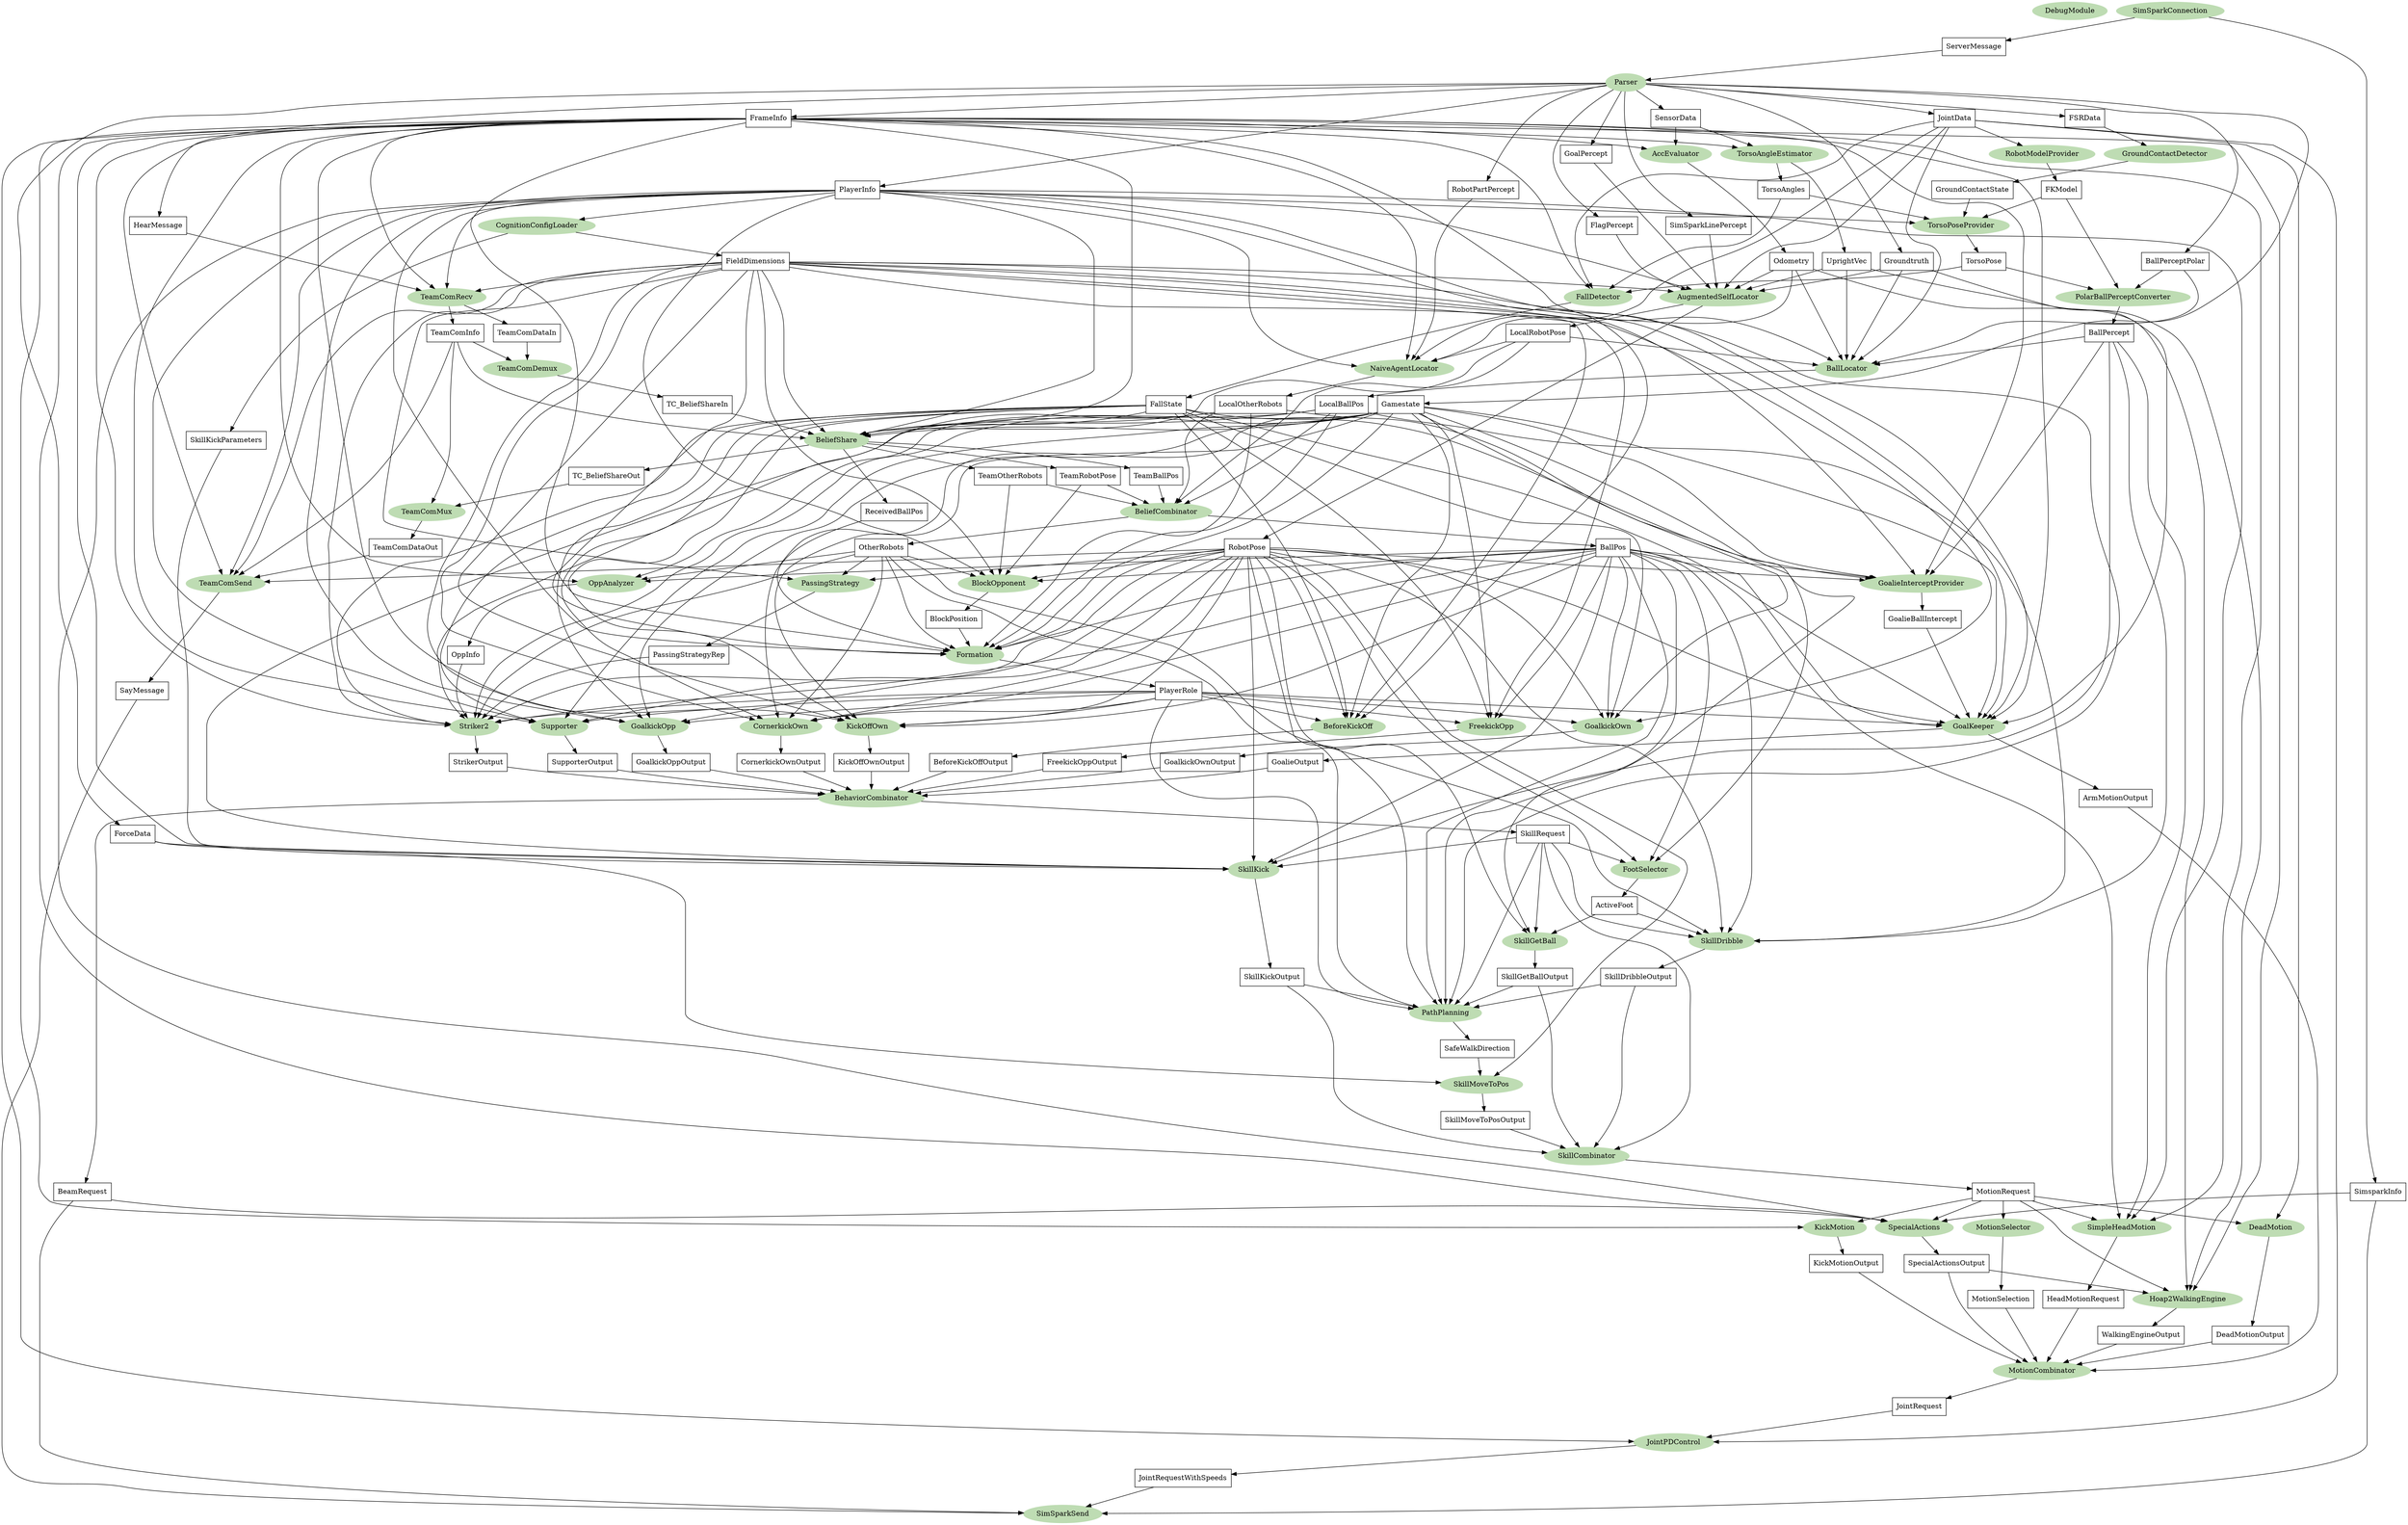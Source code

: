 digraph RoboCanes_Modules {
DebugModule [style=filled, color="#bedcb3"]
OppAnalyzer [style=filled, color="#bedcb3"]
PassingStrategy [style=filled, color="#bedcb3"]
CognitionConfigLoader [style=filled, color="#bedcb3"]
SimSparkConnection [style=filled, color="#bedcb3"]
Parser [style=filled, color="#bedcb3"]
TeamComRecv [style=filled, color="#bedcb3"]
TeamComDemux [style=filled, color="#bedcb3"]
TeamComMux [style=filled, color="#bedcb3"]
TeamComSend [style=filled, color="#bedcb3"]
AccEvaluator [style=filled, color="#bedcb3"]
TorsoAngleEstimator [style=filled, color="#bedcb3"]
RobotModelProvider [style=filled, color="#bedcb3"]
GroundContactDetector [style=filled, color="#bedcb3"]
TorsoPoseProvider [style=filled, color="#bedcb3"]
FallDetector [style=filled, color="#bedcb3"]
PolarBallPerceptConverter [style=filled, color="#bedcb3"]
AugmentedSelfLocator [style=filled, color="#bedcb3"]
BallLocator [style=filled, color="#bedcb3"]
NaiveAgentLocator [style=filled, color="#bedcb3"]
BeliefShare [style=filled, color="#bedcb3"]
BeliefCombinator [style=filled, color="#bedcb3"]
BlockOpponent [style=filled, color="#bedcb3"]
Formation [style=filled, color="#bedcb3"]
BeforeKickOff [style=filled, color="#bedcb3"]
KickOffOwn [style=filled, color="#bedcb3"]
FreekickOpp [style=filled, color="#bedcb3"]
GoalkickOpp [style=filled, color="#bedcb3"]
GoalkickOwn [style=filled, color="#bedcb3"]
CornerkickOwn [style=filled, color="#bedcb3"]
Striker2 [style=filled, color="#bedcb3"]
Supporter [style=filled, color="#bedcb3"]
GoalieInterceptProvider [style=filled, color="#bedcb3"]
GoalKeeper [style=filled, color="#bedcb3"]
BehaviorCombinator [style=filled, color="#bedcb3"]
FootSelector [style=filled, color="#bedcb3"]
PathPlanning [style=filled, color="#bedcb3"]
SkillMoveToPos [style=filled, color="#bedcb3"]
SkillGetBall [style=filled, color="#bedcb3"]
SkillKick [style=filled, color="#bedcb3"]
SkillDribble [style=filled, color="#bedcb3"]
SkillCombinator [style=filled, color="#bedcb3"]
MotionSelector [style=filled, color="#bedcb3"]
Hoap2WalkingEngine [style=filled, color="#bedcb3"]
SpecialActions [style=filled, color="#bedcb3"]
KickMotion [style=filled, color="#bedcb3"]
DeadMotion [style=filled, color="#bedcb3"]
SimpleHeadMotion [style=filled, color="#bedcb3"]
MotionCombinator [style=filled, color="#bedcb3"]
JointPDControl [style=filled, color="#bedcb3"]
SimSparkSend [style=filled, color="#bedcb3"]
FrameInfo -> OppAnalyzer
Gamestate -> OppAnalyzer
BallPos -> OppAnalyzer
OtherRobots -> OppAnalyzer
OppAnalyzer -> OppInfo
OtherRobots -> PassingStrategy
RobotPose -> PassingStrategy
FieldDimensions -> PassingStrategy
PassingStrategy -> PassingStrategyRep
PlayerInfo -> CognitionConfigLoader
CognitionConfigLoader -> FieldDimensions
CognitionConfigLoader -> SkillKickParameters
SimSparkConnection -> ServerMessage
SimSparkConnection -> SimsparkInfo
ServerMessage -> Parser
Parser -> FrameInfo
Parser -> PlayerInfo
Parser -> Gamestate
Parser -> SimSparkLinePercept
Parser -> BallPerceptPolar
Parser -> FlagPercept
Parser -> GoalPercept
Parser -> RobotPartPercept
Parser -> SensorData
Parser -> ForceData
Parser -> FSRData
Parser -> HearMessage
Parser -> Groundtruth
Parser -> JointData
FieldDimensions -> TeamComRecv
FrameInfo -> TeamComRecv
PlayerInfo -> TeamComRecv
HearMessage -> TeamComRecv
TeamComRecv -> TeamComInfo
TeamComRecv -> TeamComDataIn
TeamComInfo -> TeamComDemux
TeamComDataIn -> TeamComDemux
TeamComDemux -> TC_BeliefShareIn
TeamComInfo -> TeamComMux
TC_BeliefShareOut -> TeamComMux
TeamComMux -> TeamComDataOut
FieldDimensions -> TeamComSend
FrameInfo -> TeamComSend
PlayerInfo -> TeamComSend
RobotPose -> TeamComSend
TeamComInfo -> TeamComSend
TeamComDataOut -> TeamComSend
TeamComSend -> SayMessage
FrameInfo -> AccEvaluator
SensorData -> AccEvaluator
AccEvaluator -> Odometry
FrameInfo -> TorsoAngleEstimator
SensorData -> TorsoAngleEstimator
TorsoAngleEstimator -> TorsoAngles
TorsoAngleEstimator -> UprightVec
JointData -> RobotModelProvider
RobotModelProvider -> FKModel
FSRData -> GroundContactDetector
GroundContactDetector -> GroundContactState
PlayerInfo -> TorsoPoseProvider
TorsoAngles -> TorsoPoseProvider
GroundContactState -> TorsoPoseProvider
FKModel -> TorsoPoseProvider
TorsoPoseProvider -> TorsoPose
TorsoAngles -> FallDetector
TorsoPose -> FallDetector
FrameInfo -> FallDetector
JointData -> FallDetector
FallDetector -> FallState
BallPerceptPolar -> PolarBallPerceptConverter
FKModel -> PolarBallPerceptConverter
TorsoPose -> PolarBallPerceptConverter
PolarBallPerceptConverter -> BallPercept
FieldDimensions -> AugmentedSelfLocator
FlagPercept -> AugmentedSelfLocator
GoalPercept -> AugmentedSelfLocator
SimSparkLinePercept -> AugmentedSelfLocator
UprightVec -> AugmentedSelfLocator
Odometry -> AugmentedSelfLocator
PlayerInfo -> AugmentedSelfLocator
JointData -> AugmentedSelfLocator
Groundtruth -> AugmentedSelfLocator
AugmentedSelfLocator -> RobotPose
AugmentedSelfLocator -> LocalRobotPose
BallPerceptPolar -> BallLocator
BallPercept -> BallLocator
UprightVec -> BallLocator
JointData -> BallLocator
Odometry -> BallLocator
FrameInfo -> BallLocator
LocalRobotPose -> BallLocator
Groundtruth -> BallLocator
BallLocator -> LocalBallPos
RobotPartPercept -> NaiveAgentLocator
Odometry -> NaiveAgentLocator
PlayerInfo -> NaiveAgentLocator
JointData -> NaiveAgentLocator
LocalRobotPose -> NaiveAgentLocator
FrameInfo -> NaiveAgentLocator
NaiveAgentLocator -> LocalOtherRobots
FieldDimensions -> BeliefShare
FrameInfo -> BeliefShare
PlayerInfo -> BeliefShare
Gamestate -> BeliefShare
FallState -> BeliefShare
LocalRobotPose -> BeliefShare
LocalBallPos -> BeliefShare
LocalOtherRobots -> BeliefShare
TeamComInfo -> BeliefShare
TC_BeliefShareIn -> BeliefShare
BeliefShare -> TC_BeliefShareOut
BeliefShare -> TeamRobotPose
BeliefShare -> TeamBallPos
BeliefShare -> TeamOtherRobots
BeliefShare -> ReceivedBallPos
LocalRobotPose -> BeliefCombinator
LocalBallPos -> BeliefCombinator
LocalOtherRobots -> BeliefCombinator
TeamOtherRobots -> BeliefCombinator
TeamRobotPose -> BeliefCombinator
TeamBallPos -> BeliefCombinator
BeliefCombinator -> BallPos
BeliefCombinator -> OtherRobots
FieldDimensions -> BlockOpponent
RobotPose -> BlockOpponent
BallPos -> BlockOpponent
PlayerInfo -> BlockOpponent
TeamRobotPose -> BlockOpponent
TeamOtherRobots -> BlockOpponent
OtherRobots -> BlockOpponent
BlockOpponent -> BlockPosition
FrameInfo -> Formation
FieldDimensions -> Formation
Gamestate -> Formation
PlayerInfo -> Formation
RobotPose -> Formation
BallPos -> Formation
LocalBallPos -> Formation
OtherRobots -> Formation
LocalOtherRobots -> Formation
BlockPosition -> Formation
ReceivedBallPos -> Formation
Formation -> PlayerRole
FallState -> BeforeKickOff
FieldDimensions -> BeforeKickOff
Gamestate -> BeforeKickOff
PlayerInfo -> BeforeKickOff
PlayerRole -> BeforeKickOff
RobotPose -> BeforeKickOff
BeforeKickOff -> BeforeKickOffOutput
FieldDimensions -> KickOffOwn
BallPos -> KickOffOwn
RobotPose -> KickOffOwn
FallState -> KickOffOwn
PlayerRole -> KickOffOwn
FrameInfo -> KickOffOwn
Gamestate -> KickOffOwn
KickOffOwn -> KickOffOwnOutput
FieldDimensions -> FreekickOpp
Gamestate -> FreekickOpp
PlayerRole -> FreekickOpp
BallPos -> FreekickOpp
FallState -> FreekickOpp
FreekickOpp -> FreekickOppOutput
FieldDimensions -> GoalkickOpp
Gamestate -> GoalkickOpp
PlayerInfo -> GoalkickOpp
PlayerRole -> GoalkickOpp
RobotPose -> GoalkickOpp
FallState -> GoalkickOpp
GoalkickOpp -> GoalkickOppOutput
FieldDimensions -> GoalkickOwn
Gamestate -> GoalkickOwn
BallPos -> GoalkickOwn
PlayerRole -> GoalkickOwn
RobotPose -> GoalkickOwn
FallState -> GoalkickOwn
GoalkickOwn -> GoalkickOwnOutput
FieldDimensions -> CornerkickOwn
Gamestate -> CornerkickOwn
BallPos -> CornerkickOwn
PlayerRole -> CornerkickOwn
RobotPose -> CornerkickOwn
FallState -> CornerkickOwn
OtherRobots -> CornerkickOwn
CornerkickOwn -> CornerkickOwnOutput
PassingStrategyRep -> Striker2
FieldDimensions -> Striker2
Gamestate -> Striker2
PlayerRole -> Striker2
FrameInfo -> Striker2
FallState -> Striker2
RobotPose -> Striker2
BallPos -> Striker2
LocalOtherRobots -> Striker2
OtherRobots -> Striker2
OppInfo -> Striker2
Striker2 -> StrikerOutput
FrameInfo -> Supporter
PlayerInfo -> Supporter
Gamestate -> Supporter
RobotPose -> Supporter
FallState -> Supporter
PlayerRole -> Supporter
Supporter -> SupporterOutput
BallPos -> GoalieInterceptProvider
FrameInfo -> GoalieInterceptProvider
RobotPose -> GoalieInterceptProvider
BallPercept -> GoalieInterceptProvider
Gamestate -> GoalieInterceptProvider
FallState -> GoalieInterceptProvider
FieldDimensions -> GoalieInterceptProvider
GoalieInterceptProvider -> GoalieBallIntercept
Gamestate -> GoalKeeper
FieldDimensions -> GoalKeeper
Groundtruth -> GoalKeeper
PlayerInfo -> GoalKeeper
PlayerRole -> GoalKeeper
FallState -> GoalKeeper
RobotPose -> GoalKeeper
BallPos -> GoalKeeper
FrameInfo -> GoalKeeper
GoalieBallIntercept -> GoalKeeper
GoalKeeper -> GoalieOutput
GoalKeeper -> ArmMotionOutput
BeforeKickOffOutput -> BehaviorCombinator
KickOffOwnOutput -> BehaviorCombinator
CornerkickOwnOutput -> BehaviorCombinator
FreekickOppOutput -> BehaviorCombinator
GoalkickOppOutput -> BehaviorCombinator
GoalkickOwnOutput -> BehaviorCombinator
GoalieOutput -> BehaviorCombinator
StrikerOutput -> BehaviorCombinator
SupporterOutput -> BehaviorCombinator
BehaviorCombinator -> SkillRequest
BehaviorCombinator -> BeamRequest
RobotPose -> FootSelector
BallPos -> FootSelector
LocalOtherRobots -> FootSelector
SkillRequest -> FootSelector
FootSelector -> ActiveFoot
SkillRequest -> PathPlanning
SkillGetBallOutput -> PathPlanning
SkillKickOutput -> PathPlanning
SkillDribbleOutput -> PathPlanning
Gamestate -> PathPlanning
RobotPose -> PathPlanning
BallPos -> PathPlanning
OtherRobots -> PathPlanning
FieldDimensions -> PathPlanning
PlayerRole -> PathPlanning
PathPlanning -> SafeWalkDirection
RobotPose -> SkillMoveToPos
ForceData -> SkillMoveToPos
SafeWalkDirection -> SkillMoveToPos
SkillMoveToPos -> SkillMoveToPosOutput
SkillRequest -> SkillGetBall
RobotPose -> SkillGetBall
BallPos -> SkillGetBall
ActiveFoot -> SkillGetBall
SkillGetBall -> SkillGetBallOutput
SkillRequest -> SkillKick
FrameInfo -> SkillKick
BallPercept -> SkillKick
BallPos -> SkillKick
LocalBallPos -> SkillKick
RobotPose -> SkillKick
ForceData -> SkillKick
SkillKickParameters -> SkillKick
SkillKick -> SkillKickOutput
RobotPose -> SkillDribble
OtherRobots -> SkillDribble
BallPercept -> SkillDribble
BallPos -> SkillDribble
LocalBallPos -> SkillDribble
ActiveFoot -> SkillDribble
SkillRequest -> SkillDribble
SkillDribble -> SkillDribbleOutput
SkillRequest -> SkillCombinator
SkillMoveToPosOutput -> SkillCombinator
SkillGetBallOutput -> SkillCombinator
SkillKickOutput -> SkillCombinator
SkillDribbleOutput -> SkillCombinator
SkillCombinator -> MotionRequest
MotionRequest -> MotionSelector
MotionSelector -> MotionSelection
SpecialActionsOutput -> Hoap2WalkingEngine
FrameInfo -> Hoap2WalkingEngine
UprightVec -> Hoap2WalkingEngine
Odometry -> Hoap2WalkingEngine
MotionRequest -> Hoap2WalkingEngine
Hoap2WalkingEngine -> WalkingEngineOutput
FrameInfo -> SpecialActions
PlayerInfo -> SpecialActions
MotionRequest -> SpecialActions
BeamRequest -> SpecialActions
SimsparkInfo -> SpecialActions
SpecialActions -> SpecialActionsOutput
FrameInfo -> KickMotion
MotionRequest -> KickMotion
KickMotion -> KickMotionOutput
JointData -> DeadMotion
MotionRequest -> DeadMotion
DeadMotion -> DeadMotionOutput
FrameInfo -> SimpleHeadMotion
BallPercept -> SimpleHeadMotion
BallPos -> SimpleHeadMotion
MotionRequest -> SimpleHeadMotion
PlayerInfo -> SimpleHeadMotion
SimpleHeadMotion -> HeadMotionRequest
MotionSelection -> MotionCombinator
SpecialActionsOutput -> MotionCombinator
DeadMotionOutput -> MotionCombinator
KickMotionOutput -> MotionCombinator
WalkingEngineOutput -> MotionCombinator
HeadMotionRequest -> MotionCombinator
ArmMotionOutput -> MotionCombinator
MotionCombinator -> JointRequest
FrameInfo -> JointPDControl
JointData -> JointPDControl
JointRequest -> JointPDControl
JointPDControl -> JointRequestWithSpeeds
SimsparkInfo -> SimSparkSend
JointRequestWithSpeeds -> SimSparkSend
SayMessage -> SimSparkSend
BeamRequest -> SimSparkSend
FrameInfo [shape=box]
Gamestate [shape=box]
BallPos [shape=box]
OtherRobots [shape=box]
OppInfo [shape=box]
RobotPose [shape=box]
FieldDimensions [shape=box]
PassingStrategyRep [shape=box]
PlayerInfo [shape=box]
SkillKickParameters [shape=box]
ServerMessage [shape=box]
SimsparkInfo [shape=box]
SimSparkLinePercept [shape=box]
BallPerceptPolar [shape=box]
FlagPercept [shape=box]
GoalPercept [shape=box]
RobotPartPercept [shape=box]
SensorData [shape=box]
ForceData [shape=box]
FSRData [shape=box]
HearMessage [shape=box]
Groundtruth [shape=box]
JointData [shape=box]
TeamComInfo [shape=box]
TeamComDataIn [shape=box]
TC_BeliefShareIn [shape=box]
TC_BeliefShareOut [shape=box]
TeamComDataOut [shape=box]
SayMessage [shape=box]
FallState [shape=box]
UprightVec [shape=box]
Odometry [shape=box]
TorsoPose [shape=box]
TorsoAngles [shape=box]
FKModel [shape=box]
GroundContactState [shape=box]
BallPercept [shape=box]
LocalRobotPose [shape=box]
LocalBallPos [shape=box]
LocalOtherRobots [shape=box]
TeamRobotPose [shape=box]
TeamBallPos [shape=box]
TeamOtherRobots [shape=box]
ReceivedBallPos [shape=box]
BlockPosition [shape=box]
PlayerRole [shape=box]
BeforeKickOffOutput [shape=box]
KickOffOwnOutput [shape=box]
FreekickOppOutput [shape=box]
GoalkickOppOutput [shape=box]
GoalkickOwnOutput [shape=box]
CornerkickOwnOutput [shape=box]
StrikerOutput [shape=box]
SupporterOutput [shape=box]
GoalieBallIntercept [shape=box]
GoalieOutput [shape=box]
ArmMotionOutput [shape=box]
SkillRequest [shape=box]
BeamRequest [shape=box]
ActiveFoot [shape=box]
SkillGetBallOutput [shape=box]
SkillKickOutput [shape=box]
SkillDribbleOutput [shape=box]
SafeWalkDirection [shape=box]
SkillMoveToPosOutput [shape=box]
MotionRequest [shape=box]
MotionSelection [shape=box]
SpecialActionsOutput [shape=box]
WalkingEngineOutput [shape=box]
KickMotionOutput [shape=box]
DeadMotionOutput [shape=box]
HeadMotionRequest [shape=box]
JointRequest [shape=box]
JointRequestWithSpeeds [shape=box]
}
